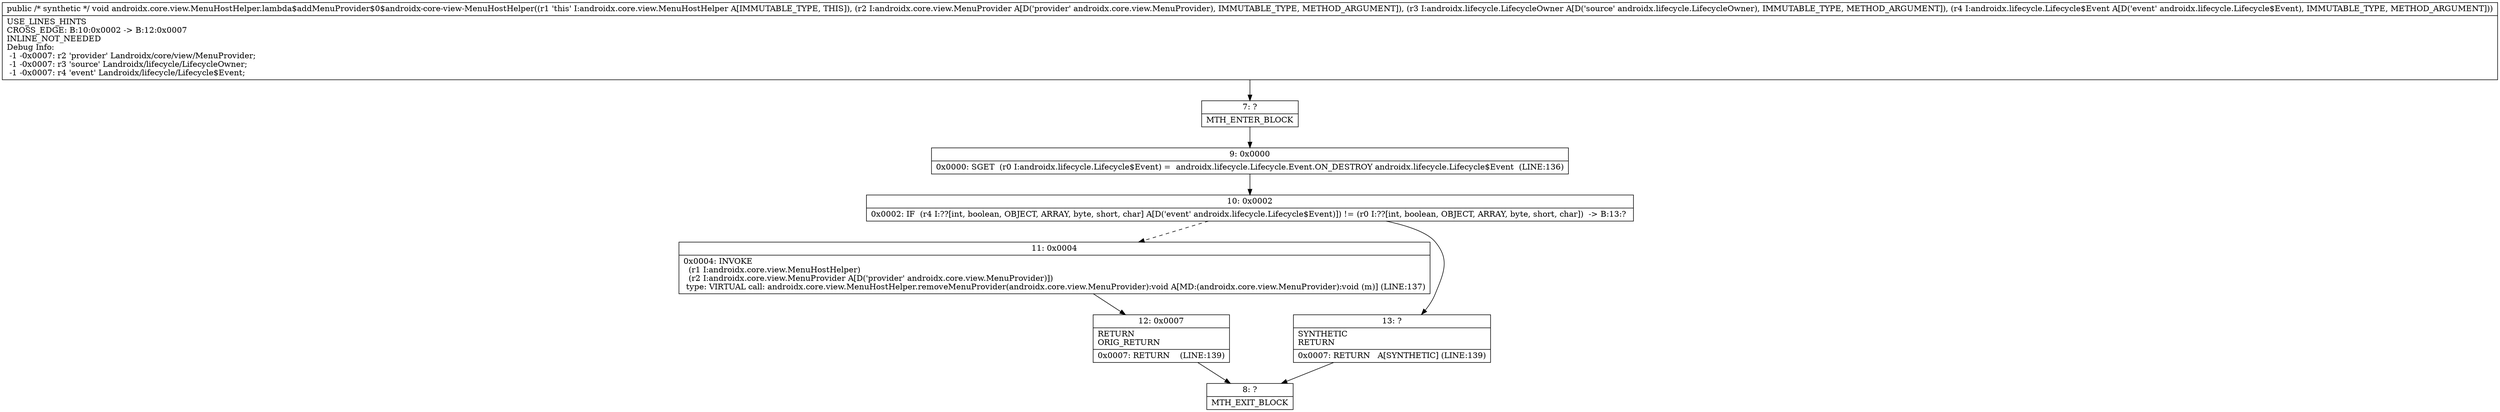 digraph "CFG forandroidx.core.view.MenuHostHelper.lambda$addMenuProvider$0$androidx\-core\-view\-MenuHostHelper(Landroidx\/core\/view\/MenuProvider;Landroidx\/lifecycle\/LifecycleOwner;Landroidx\/lifecycle\/Lifecycle$Event;)V" {
Node_7 [shape=record,label="{7\:\ ?|MTH_ENTER_BLOCK\l}"];
Node_9 [shape=record,label="{9\:\ 0x0000|0x0000: SGET  (r0 I:androidx.lifecycle.Lifecycle$Event) =  androidx.lifecycle.Lifecycle.Event.ON_DESTROY androidx.lifecycle.Lifecycle$Event  (LINE:136)\l}"];
Node_10 [shape=record,label="{10\:\ 0x0002|0x0002: IF  (r4 I:??[int, boolean, OBJECT, ARRAY, byte, short, char] A[D('event' androidx.lifecycle.Lifecycle$Event)]) != (r0 I:??[int, boolean, OBJECT, ARRAY, byte, short, char])  \-\> B:13:? \l}"];
Node_11 [shape=record,label="{11\:\ 0x0004|0x0004: INVOKE  \l  (r1 I:androidx.core.view.MenuHostHelper)\l  (r2 I:androidx.core.view.MenuProvider A[D('provider' androidx.core.view.MenuProvider)])\l type: VIRTUAL call: androidx.core.view.MenuHostHelper.removeMenuProvider(androidx.core.view.MenuProvider):void A[MD:(androidx.core.view.MenuProvider):void (m)] (LINE:137)\l}"];
Node_12 [shape=record,label="{12\:\ 0x0007|RETURN\lORIG_RETURN\l|0x0007: RETURN    (LINE:139)\l}"];
Node_8 [shape=record,label="{8\:\ ?|MTH_EXIT_BLOCK\l}"];
Node_13 [shape=record,label="{13\:\ ?|SYNTHETIC\lRETURN\l|0x0007: RETURN   A[SYNTHETIC] (LINE:139)\l}"];
MethodNode[shape=record,label="{public \/* synthetic *\/ void androidx.core.view.MenuHostHelper.lambda$addMenuProvider$0$androidx\-core\-view\-MenuHostHelper((r1 'this' I:androidx.core.view.MenuHostHelper A[IMMUTABLE_TYPE, THIS]), (r2 I:androidx.core.view.MenuProvider A[D('provider' androidx.core.view.MenuProvider), IMMUTABLE_TYPE, METHOD_ARGUMENT]), (r3 I:androidx.lifecycle.LifecycleOwner A[D('source' androidx.lifecycle.LifecycleOwner), IMMUTABLE_TYPE, METHOD_ARGUMENT]), (r4 I:androidx.lifecycle.Lifecycle$Event A[D('event' androidx.lifecycle.Lifecycle$Event), IMMUTABLE_TYPE, METHOD_ARGUMENT]))  | USE_LINES_HINTS\lCROSS_EDGE: B:10:0x0002 \-\> B:12:0x0007\lINLINE_NOT_NEEDED\lDebug Info:\l  \-1 \-0x0007: r2 'provider' Landroidx\/core\/view\/MenuProvider;\l  \-1 \-0x0007: r3 'source' Landroidx\/lifecycle\/LifecycleOwner;\l  \-1 \-0x0007: r4 'event' Landroidx\/lifecycle\/Lifecycle$Event;\l}"];
MethodNode -> Node_7;Node_7 -> Node_9;
Node_9 -> Node_10;
Node_10 -> Node_11[style=dashed];
Node_10 -> Node_13;
Node_11 -> Node_12;
Node_12 -> Node_8;
Node_13 -> Node_8;
}

